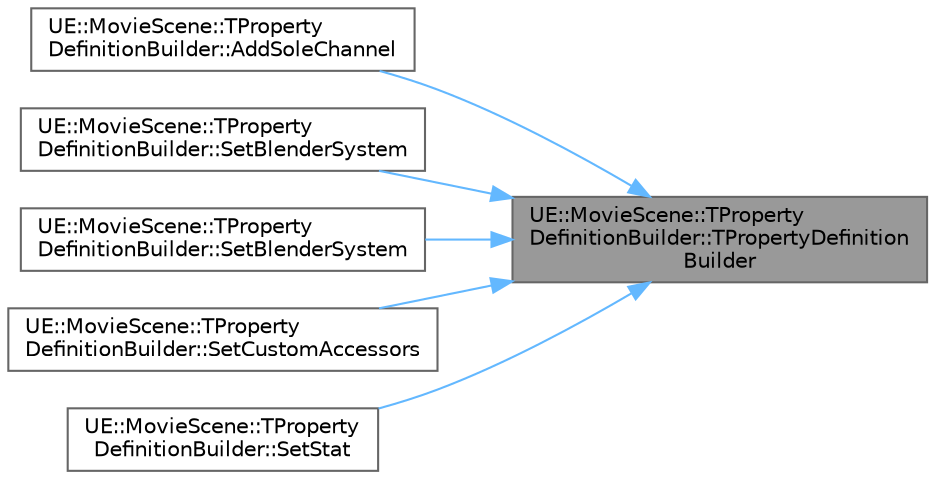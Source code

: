 digraph "UE::MovieScene::TPropertyDefinitionBuilder::TPropertyDefinitionBuilder"
{
 // INTERACTIVE_SVG=YES
 // LATEX_PDF_SIZE
  bgcolor="transparent";
  edge [fontname=Helvetica,fontsize=10,labelfontname=Helvetica,labelfontsize=10];
  node [fontname=Helvetica,fontsize=10,shape=box,height=0.2,width=0.4];
  rankdir="RL";
  Node1 [id="Node000001",label="UE::MovieScene::TProperty\lDefinitionBuilder::TPropertyDefinition\lBuilder",height=0.2,width=0.4,color="gray40", fillcolor="grey60", style="filled", fontcolor="black",tooltip=" "];
  Node1 -> Node2 [id="edge1_Node000001_Node000002",dir="back",color="steelblue1",style="solid",tooltip=" "];
  Node2 [id="Node000002",label="UE::MovieScene::TProperty\lDefinitionBuilder::AddSoleChannel",height=0.2,width=0.4,color="grey40", fillcolor="white", style="filled",URL="$df/df3/structUE_1_1MovieScene_1_1TPropertyDefinitionBuilder.html#a39f8e95bcc801004092d4721e7d8ceec",tooltip=" "];
  Node1 -> Node3 [id="edge2_Node000001_Node000003",dir="back",color="steelblue1",style="solid",tooltip=" "];
  Node3 [id="Node000003",label="UE::MovieScene::TProperty\lDefinitionBuilder::SetBlenderSystem",height=0.2,width=0.4,color="grey40", fillcolor="white", style="filled",URL="$df/df3/structUE_1_1MovieScene_1_1TPropertyDefinitionBuilder.html#a40d0c32e8281117182c7ceb55b6847a8",tooltip=" "];
  Node1 -> Node4 [id="edge3_Node000001_Node000004",dir="back",color="steelblue1",style="solid",tooltip=" "];
  Node4 [id="Node000004",label="UE::MovieScene::TProperty\lDefinitionBuilder::SetBlenderSystem",height=0.2,width=0.4,color="grey40", fillcolor="white", style="filled",URL="$df/df3/structUE_1_1MovieScene_1_1TPropertyDefinitionBuilder.html#ab777c351b57356e5da2801e9846555a8",tooltip=" "];
  Node1 -> Node5 [id="edge4_Node000001_Node000005",dir="back",color="steelblue1",style="solid",tooltip=" "];
  Node5 [id="Node000005",label="UE::MovieScene::TProperty\lDefinitionBuilder::SetCustomAccessors",height=0.2,width=0.4,color="grey40", fillcolor="white", style="filled",URL="$df/df3/structUE_1_1MovieScene_1_1TPropertyDefinitionBuilder.html#a4c5b66c840fbe0b7db4c1fd06d88c29a",tooltip=" "];
  Node1 -> Node6 [id="edge5_Node000001_Node000006",dir="back",color="steelblue1",style="solid",tooltip=" "];
  Node6 [id="Node000006",label="UE::MovieScene::TProperty\lDefinitionBuilder::SetStat",height=0.2,width=0.4,color="grey40", fillcolor="white", style="filled",URL="$df/df3/structUE_1_1MovieScene_1_1TPropertyDefinitionBuilder.html#a34d11cbfee2024426330174d8e9434d9",tooltip=" "];
}
